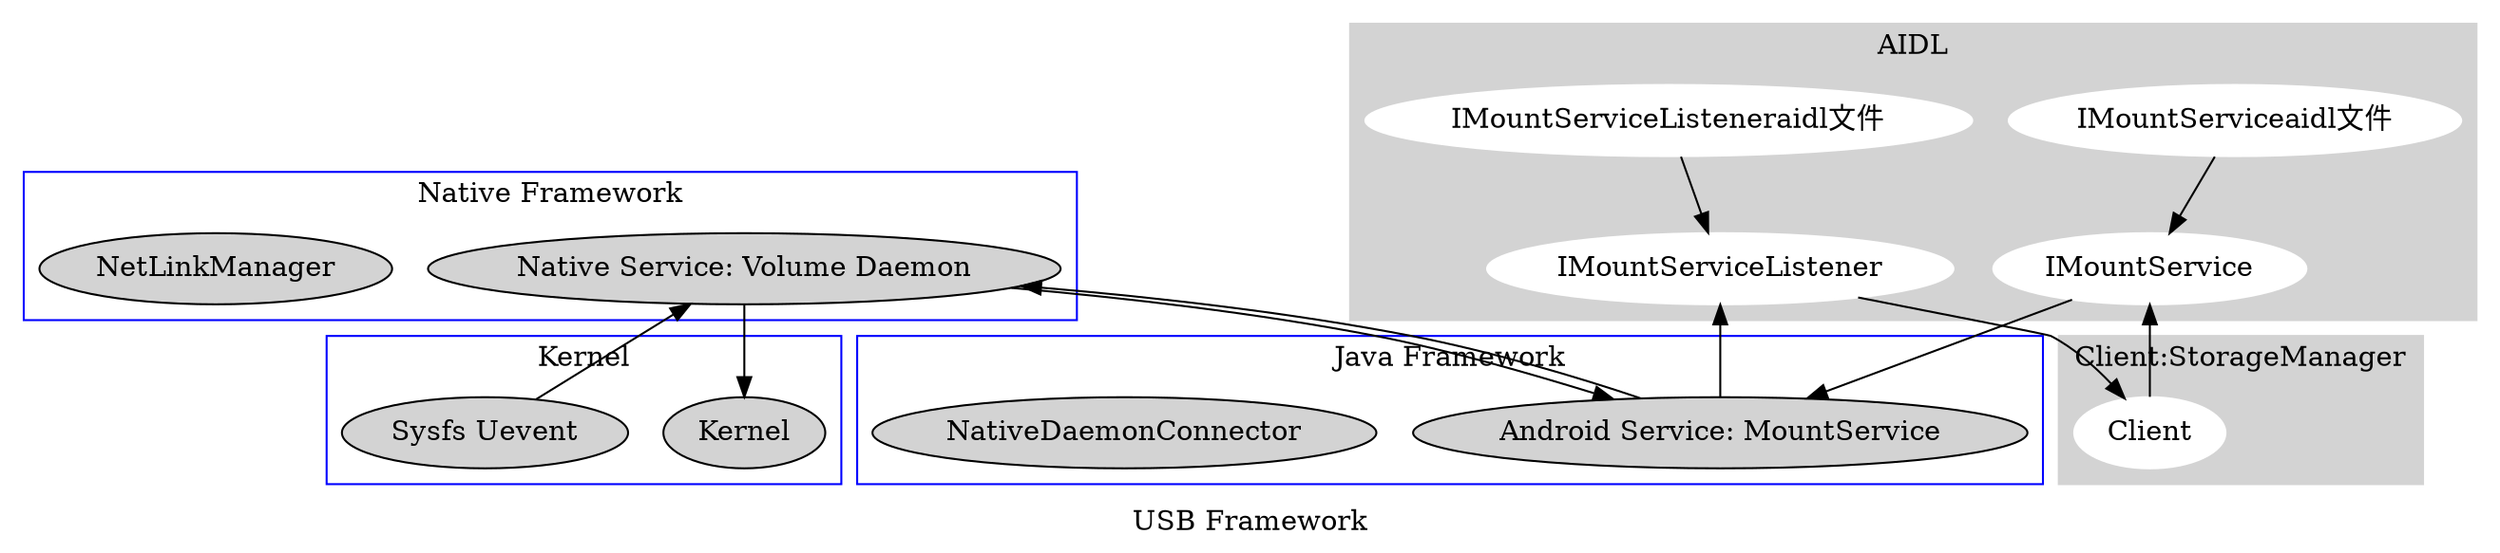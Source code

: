 digraph G{              /* digraph为有向图，graph为无向图 */
	label = "USB Framework"

	subgraph cluster0{
		//node[style=filled, color=white];
		node[style=filled, color=white];
		style = filled;
		color = lightgrey;
        Client
		label = "Client:StorageManager";
	}

	subgraph cluster1{
        rankdir = LR;
		node[style=filled, color=white];
        IMountServiceaidl文件 -> IMountService;
        rankdir = LR;
        IMountServiceListeneraidl文件 -> IMountServiceListener;
		style = filled;
		color = lightgrey;
		label = "AIDL";
	}
	subgraph cluster2{
		node[style=filled];
		label = "Java Framework"
        "Android Service: MountService";
        "NativeDaemonConnector"
		color = blue;
	}

	subgraph cluster3{
		node[style=filled];
		label = "Native Framework";
        "Native Service: Volume Daemon";
        "NetLinkManager"
		color = blue;
	}


	subgraph cluster4{
		node[style=filled];
		label = "Kernel";
        Kernel
        "Sysfs Uevent"
		color = blue;
	}

    Client -> IMountService -> "Android Service: MountService" -> "Native Service: Volume Daemon" -> Kernel;
    "Sysfs Uevent" -> "Native Service: Volume Daemon" -> "Android Service: MountService" -> IMountServiceListener -> Client;
    //c -> g[ltail=cluster0, lhead=cluster1];
    //"Sysfs Uevent" -> "Native Service: Volume Daemon"[ltail=cluster4];
    //"Native Service: Volume Daemon" -> Kernel[lhead=cluster4];

}
